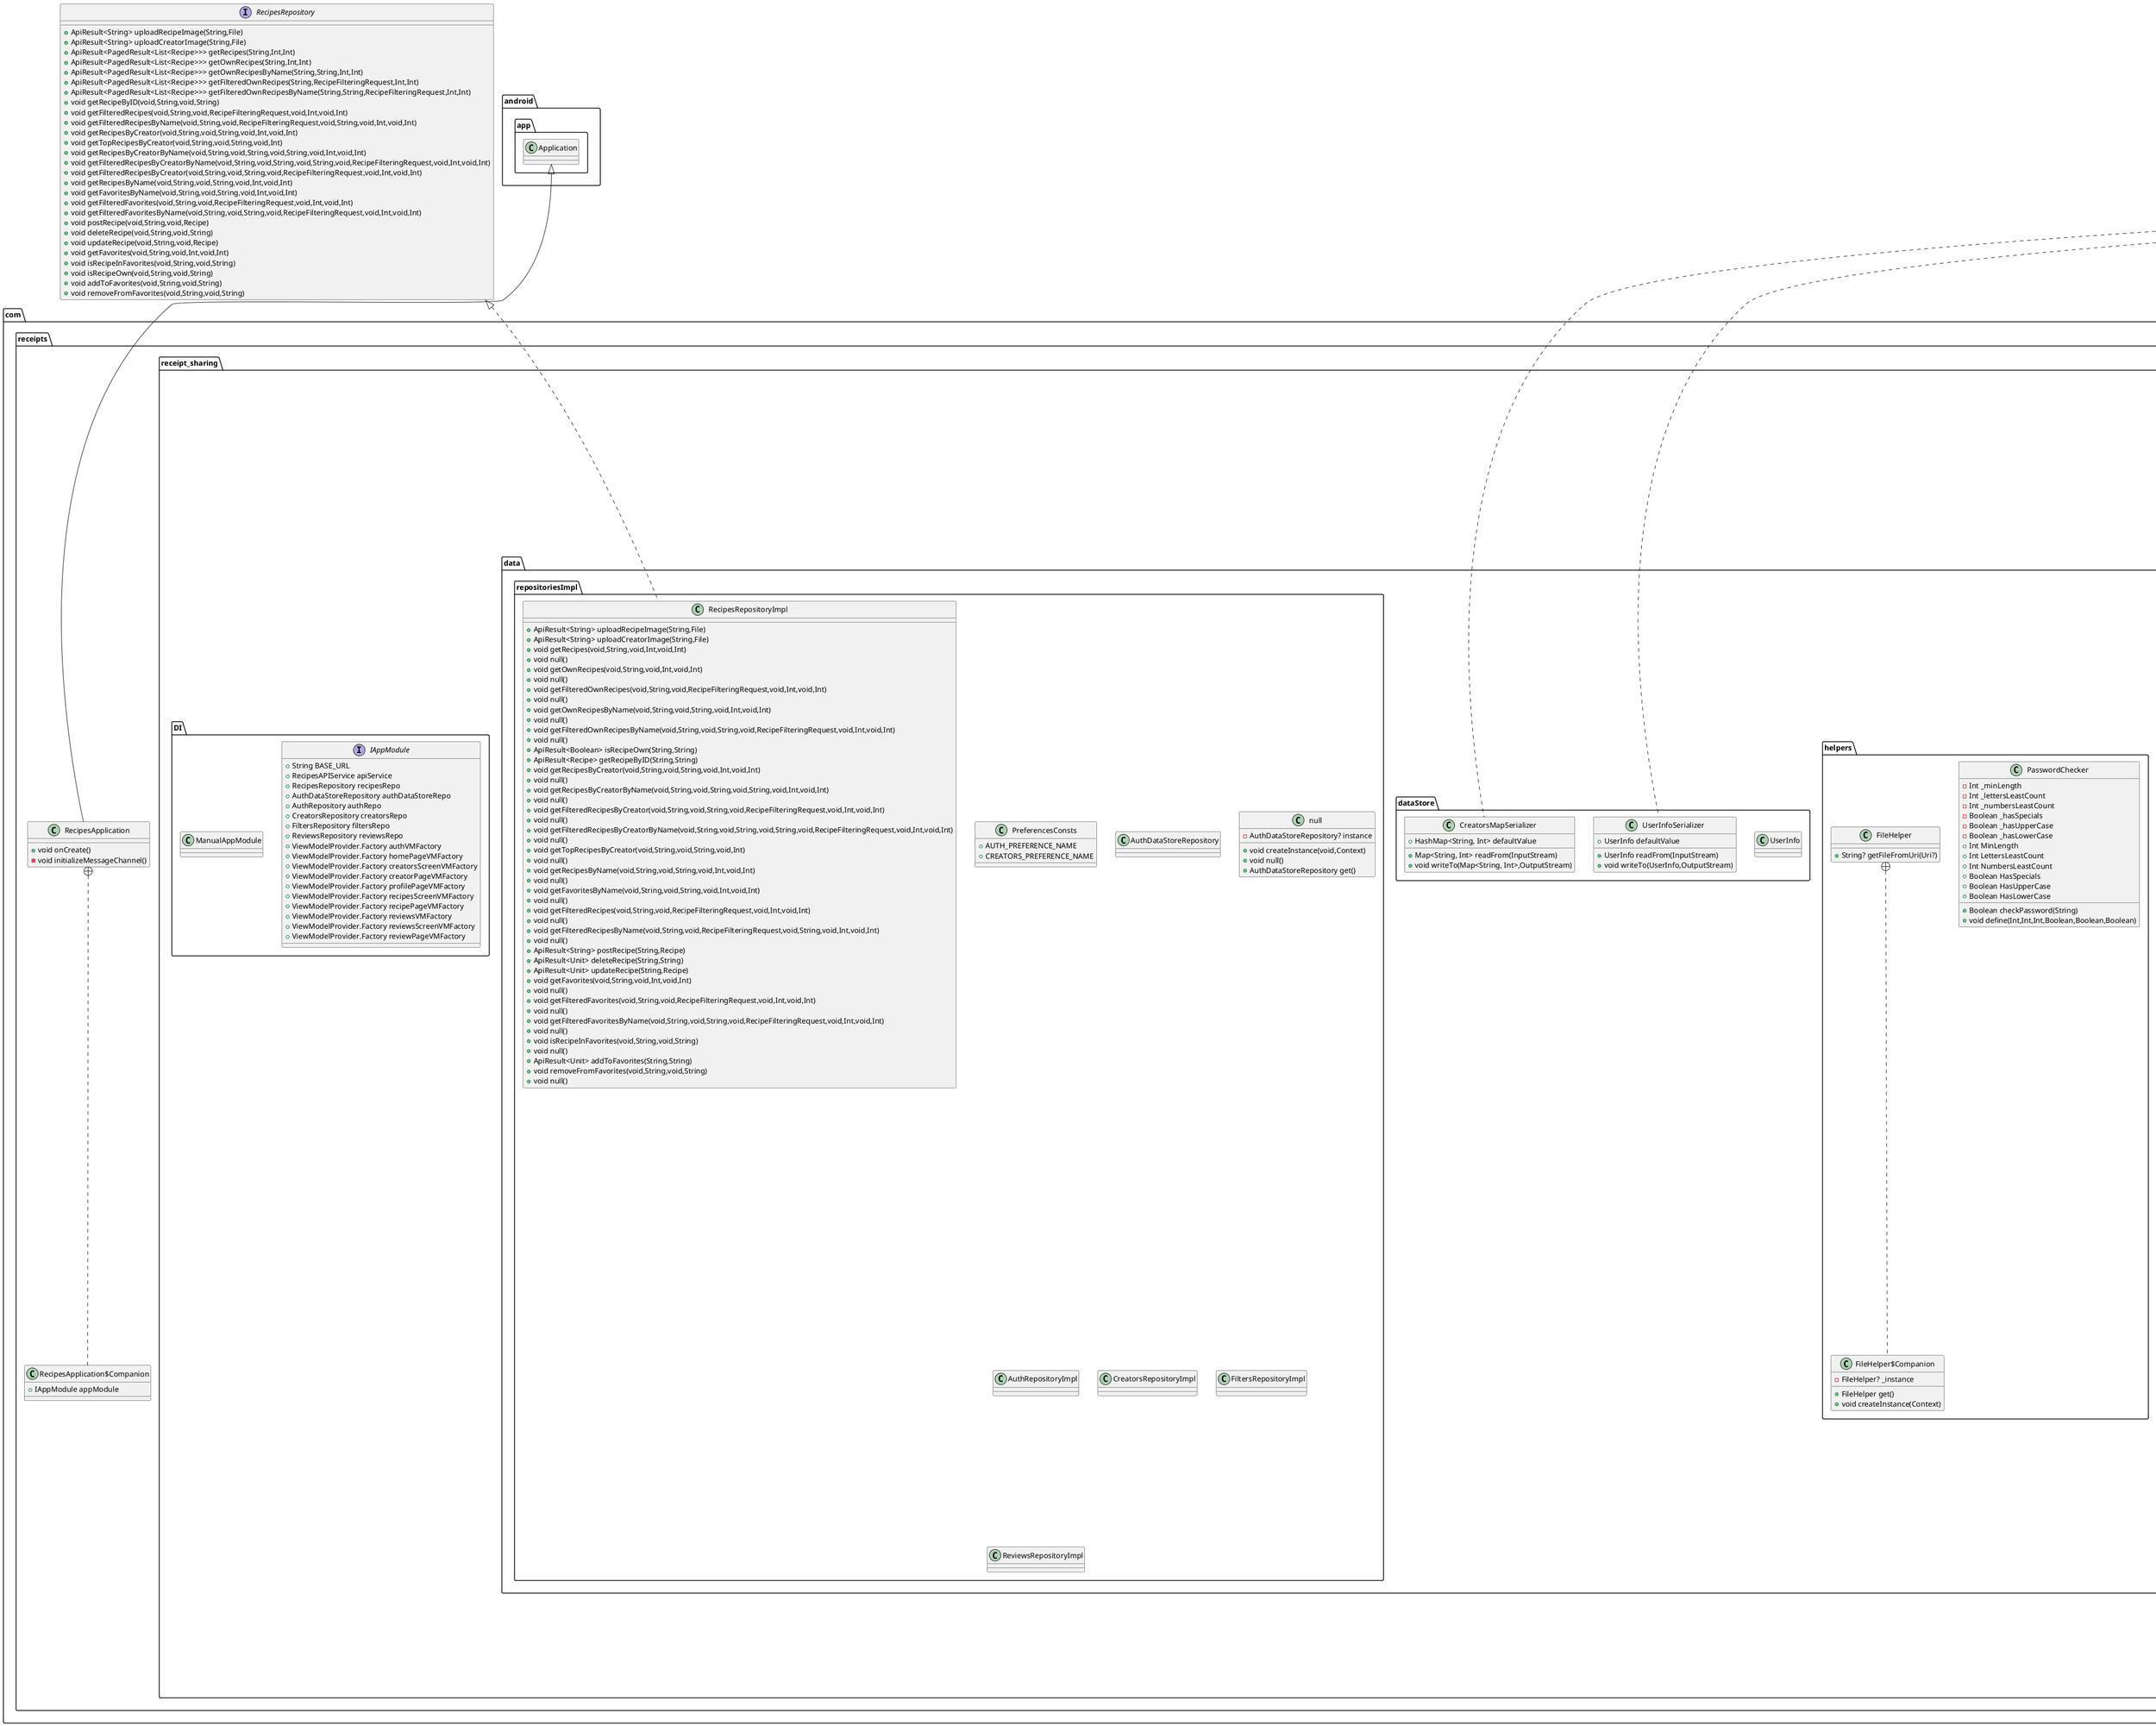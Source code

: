 @startuml
interface com.receipts.receipt_sharing.domain.repositories.CreatorsRepository {
+ ApiResult<PagedResult<List<CreatorRequest>>> getCreators(String,Int,Int)
+ ApiResult<PagedResult<List<CreatorRequest>>> getTopCreators(String,Int,Int)
+ ApiResult<PagedResult<List<CreatorRequest>>> getCreatorsByName(String,String,Int,Int)
+ ApiResult<CreatorRequest> getCreatorById(String,String)
+ ApiResult<PagedResult<List<CreatorRequest>>> getOwnFollows(String,Int,Int)
+ ApiResult<PagedResult<List<CreatorRequest>>> getOwnFollowsByName(String,String,Int,Int)
+ ApiResult<Long> getOwnFollowsCount(String)
+ ApiResult<PagedResult<List<CreatorRequest>>> getOwnFollowers(String,Int,Int)
+ ApiResult<PagedResult<List<CreatorRequest>>> getOwnFollowersByName(String,String,Int,Int)
+ ApiResult<Long> getOwnFollowersCount(String)
+ ApiResult<PagedResult<List<CreatorRequest>>> getCreatorFollowers(String,String,Int,Int)
+ ApiResult<PagedResult<List<CreatorRequest>>> getCreatorFollowersByName(String,String,String,Int,Int)
+ ApiResult<Long> getCreatorFollowersCount(String,String)
+ ApiResult<PagedResult<List<CreatorRequest>>> getCreatorFollows(String,String,Int,Int)
+ ApiResult<PagedResult<List<CreatorRequest>>> getCreatorFollowsByName(String,String,String,Int,Int)
+ ApiResult<Long> getCreatorFollowsCount(String,String)
+ ApiResult<Long> getCreatorRecipesCount(String,String)
+ ApiResult<Unit> addToFollows(String,String)
+ ApiResult<Unit> removeFromFollows(String,String)
+ ApiResult<Boolean> doesFollow(String,String)
+ ApiResult<Unit> setEmail(String,String)
+ ApiResult<Unit> setEmailGetCode(String,String)
+ ApiResult<Unit> getCode(String)
+ ApiResult<Unit> confirmEmail(String,EmailConfirmRequest)
+ ApiResult<Unit> updateCreator(String,ProfileRequest)
+ ApiResult<Unit> updatePassword(String,ChangePasswRequest)
+ ApiResult<ProfileRequest> getUserInfo(String)
}

class com.receipts.receipt_sharing.ui.effects.SelectionLineStyle {
}
class com.receipts.receipt_sharing.ui.effects.Default {
}
class com.receipts.receipt_sharing.ui.effects.SelectionItem {
+  isSelected
}

class com.receipts.receipt_sharing.ui.effects.SwipeableSelectionState$Companion {
+  Saver
}

class com.receipts.receipt_sharing.ui.effects.SwipeableSelectionState {
+  lastSelectedIndex
}

class com.receipts.receipt_sharing.presentation.recipes.RecipesLoadedDataType$OwnDataRecipes {
}
class com.receipts.receipt_sharing.presentation.recipes.RecipesLoadedDataType$CreatorRecipes {
}
class com.receipts.receipt_sharing.presentation.recipes.RecipesLoadedDataType$Favorites {
}
class com.receipts.receipt_sharing.presentation.recipes.RecipesLoadedDataType$Similar {
}
class com.receipts.receipt_sharing.presentation.recipes.RecipesLoadedDataType$All {
}
interface com.receipts.receipt_sharing.presentation.recipes.RecipesLoadedDataType {
}
class com.receipts.receipt_sharing.ui.recipe.null {
}
enum com.receipts.receipt_sharing.presentation.PageSizes {
}
class com.receipts.receipt_sharing.presentation.RecipeNavigationItem {
}
class com.receipts.receipt_sharing.presentation.MainActivity {
+ void onCreate(Bundle?)
}

class com.receipts.receipt_sharing.data.helpers.PasswordChecker {
- Int _minLength
- Int _lettersLeastCount
- Int _numbersLeastCount
- Boolean _hasSpecials
- Boolean _hasUpperCase
- Boolean _hasLowerCase
+ Int MinLength
+ Int LettersLeastCount
+ Int NumbersLeastCount
+ Boolean HasSpecials
+ Boolean HasUpperCase
+ Boolean HasLowerCase
+ Boolean checkPassword(String)
+ void define(Int,Int,Int,Boolean,Boolean,Boolean)
}


interface com.receipts.receipt_sharing.domain.repositories.FiltersRepository {
+ void getCategories(void,String)
+ void getFiltersByCategory(void,String,void,String)
+ void getCategorizedFilters(void,String)
+ void getFiltersByRecipe(void,String,void,String)
+ void attachFiltersToRecipe(void,String,void,String,void,List<String>)
+ void removeFiltersFromRecipe(void,String,void,String,void,List<String>)
+ ApiResult<Unit> clearRecipeFilters(void,String,void,String,void)
}

class com.receipts.RecipesApplication$Companion {
+ IAppModule appModule
}

class com.receipts.RecipesApplication {
+ void onCreate()
- void initializeMessageChannel()
}

class com.receipts.receipt_sharing.domain.filters.RecipeFilteringRequest {
}
class com.receipts.receipt_sharing.ui.recipe.shared.null {
}
class com.receipts.receipt_sharing.ui.recipe.shared.null {
}
class com.receipts.receipt_sharing.ui.recipe.shared.null {
}
class com.receipts.receipt_sharing.domain.response.ApiResult$Succeed {
}
class com.receipts.receipt_sharing.domain.response.ApiResult$Downloading {
}
class com.receipts.receipt_sharing.domain.response.ApiResult$Error {
}
class com.receipts.receipt_sharing.domain.response.ApiResult {
}
class com.receipts.receipt_sharing.presentation.auth.AuthPageState {
}
class com.receipts.receipt_sharing.data.repositoriesImpl.PreferencesConsts {
+  AUTH_PREFERENCE_NAME
+  CREATORS_PREFERENCE_NAME
}

class com.receipts.receipt_sharing.data.repositoriesImpl.AuthDataStoreRepository {
}
class com.receipts.receipt_sharing.data.repositoriesImpl.null {
- AuthDataStoreRepository? instance
+ void createInstance(void,Context)
+ void null()
+ AuthDataStoreRepository get()
}


class NavigationRoutes$Auth$AuthFolder {
}
class NavigationRoutes$Auth$RegisterPage {
}
class NavigationRoutes$Auth$AuthorizePage {
}
class NavigationRoutes$Auth$TryAuthorizePage {
}
class NavigationRoutes$Auth$ForgotPasswordPage {
}
interface NavigationRoutes$Auth {
}
class NavigationRoutes$Creators$CreatorsFolder {
}
class NavigationRoutes$Creators$CreatorsScreen {
}
class NavigationRoutes$Creators$FollowsScreen {
}
class NavigationRoutes$Creators$FollowersScreen {
}
class NavigationRoutes$Creators$ProfilePage {
}
class NavigationRoutes$Creators$CreatorPage {
}
interface NavigationRoutes$Creators {
}
class NavigationRoutes$Recipes$HomePage {
}
class NavigationRoutes$Recipes$RecipesFolder {
}
class NavigationRoutes$Recipes$FavoritesPage {
}
class NavigationRoutes$Recipes$RecipesScreen {
}
class NavigationRoutes$Recipes$OwnRecipesScreen {
}
class NavigationRoutes$Recipes$CreatorRecipesScreen {
}
class NavigationRoutes$Recipes$RecipePage {
}
class NavigationRoutes$Recipes$ReviewsScreen {
}
class NavigationRoutes$Recipes$ReviewPage {
}
interface NavigationRoutes$Recipes {
}
interface NavigationRoutes {
}
interface com.receipts.receipt_sharing.domain.apiServices.RecipesAPIService {
+ void signIn(void)
+ void signUp(void)
+ void authorize(void)
+ void sendCode(void)
+ void updatePassword(void)
+ void uploadRecipeImage(void)
+ void uploadCreatorImage(void)
+ void getFavorites(void)
+ void getFavoritesByName(void)
+ void getFilteredFavorites(void)
+ void getFilteredFavoritesByName(void)
+ void getIsFavorite(void)
+ void addToFavorites(void)
+ void removeFromFavorites(void)
+ void getOwn(void)
+ void getOwnRecipes(void)
+ void getOwnRecipesByName(void)
+ void getFilteredOwnRecipes(void)
+ void getFilteredOwnRecipesByName(void)
+ void getFilteredRecipes(void)
+ void getFilteredRecipesByName(void)
+ void getRecipes(void)
+ void getRecipeByID(void)
+ void getRecipesByCreator(void)
+ void getTopRecipesByCreator(void)
+ void getRecipesCountByCreator(void)
+ void getRecipesByCreatorByName(void)
+ void getFilteredRecipesByCreator(void)
+ void getFilteredRecipesByCreatorByName(void)
+ void getRecipesByName(void)
+ void postRecipe(void)
+ void deleteRecipe(void)
+ void updateRecipe(void)
+ void setEmail(void)
+ void setEmailGetCode(void)
+ void getCode(void)
+ void confirmEmail(void)
+ void getCreators(void)
+ void getTopCreators(void)
+ void getCreatorById(void)
+ void updateCreator(void)
+ void updatePassword(void)
+ void getCreatorsByName(void)
+ void getUserInfo(void)
+ void getFollows(void)
+ void getFollowsByName(void)
+ void getFollowsCount(void)
+ void getFollowers(void)
+ void getFollowersByName(void)
+ void getFollowersCount(void)
+ void getCreatorFollows(void)
+ void getCreatorFollowsByName(void)
+ void getCreatorFollowsCount(void)
+ void getCreatorFollowers(void)
+ void getCreatorFollowersByName(void)
+ void getCreatorFollowersCount(void)
+ void addToFollows(void)
+ void removeFromFollows(void)
+ void doesFollow(void)
+ void getCategories(void)
+ void getFiltersByCategory(void)
+ void getCategorizedFilters(void)
+ void getFiltersByRecipe(void)
+ void attachFiltersToRecipe(void)
+ void removeFiltersFromRecipe(void)
+ void clearRecipeFilters(void)
+ void getReviewsByRecipe(void)
+ void getTopReviewsByRecipe(void)
+ void getOrderedReviewsByRecipe(void)
+ void getOwnReviewsByRecipe(void)
+ void getReviewsCountByRecipe(void)
+ void getRecipeRating(void)
+ void getPositiveReviewsByRecipe(void)
+ void getOrderedNegReviewsByRecipe(void)
+ void getNegativeReviewsByRecipe(void)
+ void getOrderedPosReviewsByRecipe(void)
+ void getReviewByID(void)
+ void getIsOwnReview(void)
+ void postReview(void)
+ void updateReview(void)
+ void deleteReview(void)
}

class com.receipts.receipt_sharing.data.helpers.FileHelper$Companion {
- FileHelper? _instance
+ FileHelper get()
+ void createInstance(Context)
}


class com.receipts.receipt_sharing.data.helpers.FileHelper {
+ String? getFileFromUri(Uri?)
}

class com.receipts.receipt_sharing.presentation.creators.CreatorsScreenState {
}
class com.receipts.receipt_sharing.data.repositoriesImpl.RecipesRepositoryImpl {
+ ApiResult<String> uploadRecipeImage(String,File)
+ ApiResult<String> uploadCreatorImage(String,File)
+ void getRecipes(void,String,void,Int,void,Int)
+ void null()
+ void getOwnRecipes(void,String,void,Int,void,Int)
+ void null()
+ void getFilteredOwnRecipes(void,String,void,RecipeFilteringRequest,void,Int,void,Int)
+ void null()
+ void getOwnRecipesByName(void,String,void,String,void,Int,void,Int)
+ void null()
+ void getFilteredOwnRecipesByName(void,String,void,String,void,RecipeFilteringRequest,void,Int,void,Int)
+ void null()
+ ApiResult<Boolean> isRecipeOwn(String,String)
+ ApiResult<Recipe> getRecipeByID(String,String)
+ void getRecipesByCreator(void,String,void,String,void,Int,void,Int)
+ void null()
+ void getRecipesByCreatorByName(void,String,void,String,void,String,void,Int,void,Int)
+ void null()
+ void getFilteredRecipesByCreator(void,String,void,String,void,RecipeFilteringRequest,void,Int,void,Int)
+ void null()
+ void getFilteredRecipesByCreatorByName(void,String,void,String,void,String,void,RecipeFilteringRequest,void,Int,void,Int)
+ void null()
+ void getTopRecipesByCreator(void,String,void,String,void,Int)
+ void null()
+ void getRecipesByName(void,String,void,String,void,Int,void,Int)
+ void null()
+ void getFavoritesByName(void,String,void,String,void,Int,void,Int)
+ void null()
+ void getFilteredRecipes(void,String,void,RecipeFilteringRequest,void,Int,void,Int)
+ void null()
+ void getFilteredRecipesByName(void,String,void,RecipeFilteringRequest,void,String,void,Int,void,Int)
+ void null()
+ ApiResult<String> postRecipe(String,Recipe)
+ ApiResult<Unit> deleteRecipe(String,String)
+ ApiResult<Unit> updateRecipe(String,Recipe)
+ void getFavorites(void,String,void,Int,void,Int)
+ void null()
+ void getFilteredFavorites(void,String,void,RecipeFilteringRequest,void,Int,void,Int)
+ void null()
+ void getFilteredFavoritesByName(void,String,void,String,void,RecipeFilteringRequest,void,Int,void,Int)
+ void null()
+ void isRecipeInFavorites(void,String,void,String)
+ void null()
+ ApiResult<Unit> addToFavorites(String,String)
+ void removeFromFavorites(void,String,void,String)
+ void null()
}

enum com.receipts.receipt_sharing.presentation.recipes.RecipeTab {
}
class com.receipts.receipt_sharing.data.dataStore.UserInfo {
}
class com.receipts.receipt_sharing.presentation.recipes.RecipePageViewModel {
}
class com.receipts.receipt_sharing.presentation.recipes.RecipePageEvent$LoadRecipe {
}
class com.receipts.receipt_sharing.presentation.recipes.RecipePageEvent$LoadAllFilters {
}
class com.receipts.receipt_sharing.presentation.recipes.RecipePageEvent$EditRecord {
}
class com.receipts.receipt_sharing.presentation.recipes.RecipePageEvent$DiscardChanges {
}
class com.receipts.receipt_sharing.presentation.recipes.RecipePageEvent$DeleteRecipe {
}
class com.receipts.receipt_sharing.presentation.recipes.RecipePageEvent$SetRecipeName {
}
class com.receipts.receipt_sharing.presentation.recipes.RecipePageEvent$SetRecipeDescription {
}
class com.receipts.receipt_sharing.presentation.recipes.RecipePageEvent$ChangeIsFavorite {
}
class com.receipts.receipt_sharing.presentation.recipes.RecipePageEvent$InitializeRecipe {
}
class com.receipts.receipt_sharing.presentation.recipes.RecipePageEvent$SetFilters {
}
class com.receipts.receipt_sharing.presentation.recipes.RecipePageEvent$AddIngredient {
}
class com.receipts.receipt_sharing.presentation.recipes.RecipePageEvent$UpdateIngredient {
}
class com.receipts.receipt_sharing.presentation.recipes.RecipePageEvent$RemoveIngredient {
}
class com.receipts.receipt_sharing.presentation.recipes.RecipePageEvent$SetSelectedIngredient {
}
class com.receipts.receipt_sharing.presentation.recipes.RecipePageEvent$SetImageUrl {
}
class com.receipts.receipt_sharing.presentation.recipes.RecipePageEvent$AddStep {
}
class com.receipts.receipt_sharing.presentation.recipes.RecipePageEvent$RemoveStep {
}
class com.receipts.receipt_sharing.presentation.recipes.RecipePageEvent$UpdateStep {
}
class com.receipts.receipt_sharing.presentation.recipes.RecipePageEvent$SetSelectedStep {
}
class com.receipts.receipt_sharing.presentation.recipes.RecipePageEvent$SaveChanges {
}
class com.receipts.receipt_sharing.presentation.recipes.RecipePageEvent$SetOpenIngredientConfigDialog {
}
class com.receipts.receipt_sharing.presentation.recipes.RecipePageEvent$SetOpenStepConfigDialog {
}
class com.receipts.receipt_sharing.presentation.recipes.RecipePageEvent$SetOpenFiltersPage {
}
class com.receipts.receipt_sharing.presentation.recipes.RecipePageEvent$OpenConfirmDeleteDialog {
}
class com.receipts.receipt_sharing.presentation.recipes.RecipePageEvent$CloseDialogs {
}
class com.receipts.receipt_sharing.presentation.recipes.RecipePageEvent$SetSelectedRecipeTabIndex {
}
class com.receipts.receipt_sharing.presentation.recipes.RecipePageEvent$SetIsError {
}
interface com.receipts.receipt_sharing.presentation.recipes.RecipePageEvent {
}
class com.receipts.receipt_sharing.domain.creators.ProfileRequest {
}
class com.receipts.receipt_sharing.domain.apiServices.UnsafeImageLoader$Companion {
- ImageLoader? _imageLoader
+ void initialize(Context)
+ ImageLoader getInstance()
}


class com.receipts.receipt_sharing.domain.apiServices.UnsafeImageLoader {
}
class com.receipts.receipt_sharing.presentation.recipes.RecipePageState {
}
class com.receipts.receipt_sharing.data.repositoriesImpl.AuthRepositoryImpl {
}
class com.receipts.receipt_sharing.presentation.creators.ProfilePageState {
}
class com.receipts.receipt_sharing.domain.recipes.Recipe {
}
class com.receipts.receipt_sharing.domain.response.AuthResult$Authorized {
}
class com.receipts.receipt_sharing.domain.response.AuthResult$Unauthorized {
}
class com.receipts.receipt_sharing.domain.response.AuthResult$Loading {
}
class com.receipts.receipt_sharing.domain.response.AuthResult$Error {
}
class com.receipts.receipt_sharing.domain.response.AuthResult {
}
class com.receipts.receipt_sharing.domain.recipes.Ingredient {
}
enum com.receipts.receipt_sharing.domain.recipes.Measure {
}
class com.receipts.receipt_sharing.presentation.reviews.ReviewsScreenViewModel {
-  authDataStoreRepo
- MutableStateFlow<ApiResult<List<ReviewModel>>> _reviews
- MutableStateFlow<ApiResult<ReviewModel>> _ownReviews
- MutableStateFlow<ReviewsScreenState> _state
+ StateFlow<ReviewsScreenState> state
+ void null()
+ void onEvent(ReviewsScreenEvent)
}


interface com.receipts.receipt_sharing.domain.repositories.AuthRepository {
+ AuthResult<String> register(String,String,String)
+ AuthResult<String> logIn(String,String)
+ ApiResult<Unit> sendCode(String)
+ ApiResult<Unit> updatePassword(ChangePasswRequest)
+ AuthResult<String> authorize(String)
}

class com.receipts.receipt_sharing.presentation.reviews.ReviewPageViewModel {
-  authDataStoreRepo
- MutableStateFlow<ApiResult<ReviewModel>> _review
- MutableStateFlow<ReviewPageState> _state
+ StateFlow<ReviewPageState> state
+ void onEvent(ReviewPageEvent)
}


class com.receipts.receipt_sharing.domain.apiServices.UnsafeOkHttpClient$Companion {
+ OkHttpClient getOkHttpClient()
}

class com.receipts.receipt_sharing.domain.apiServices.UnsafeOkHttpClient {
}
class com.receipts.receipt_sharing.domain.creators.ChangePasswRequest {
}
interface com.receipts.receipt_sharing.DI.IAppModule {
+ String BASE_URL
+ RecipesAPIService apiService
+ RecipesRepository recipesRepo
+ AuthDataStoreRepository authDataStoreRepo
+ AuthRepository authRepo
+ CreatorsRepository creatorsRepo
+ FiltersRepository filtersRepo
+ ReviewsRepository reviewsRepo
+ ViewModelProvider.Factory authVMFactory
+ ViewModelProvider.Factory homePageVMFactory
+ ViewModelProvider.Factory creatorsScreenVMFactory
+ ViewModelProvider.Factory creatorPageVMFactory
+ ViewModelProvider.Factory profilePageVMFactory
+ ViewModelProvider.Factory recipesScreenVMFactory
+ ViewModelProvider.Factory recipePageVMFactory
+ ViewModelProvider.Factory reviewsVMFactory
+ ViewModelProvider.Factory reviewsScreenVMFactory
+ ViewModelProvider.Factory reviewPageVMFactory
}

class com.receipts.receipt_sharing.DI.ManualAppModule {
}
class com.receipts.receipt_sharing.data.repositoriesImpl.CreatorsRepositoryImpl {
}
class com.receipts.receipt_sharing.presentation.recipes.RecipesScreenViewModel {
}
class com.receipts.receipt_sharing.presentation.recipes.RecipesScreenEvent$LoadData {
}
class com.receipts.receipt_sharing.presentation.recipes.RecipesScreenEvent$SetOpenFiltersPage {
}
class com.receipts.receipt_sharing.presentation.recipes.RecipesScreenEvent$SetLoadDataType {
}
class com.receipts.receipt_sharing.presentation.recipes.RecipesScreenEvent$SetSearchName {
}
class com.receipts.receipt_sharing.presentation.recipes.RecipesScreenEvent$SetCellsAmount {
}
class com.receipts.receipt_sharing.presentation.recipes.RecipesScreenEvent$SetFilters {
}
class com.receipts.receipt_sharing.presentation.recipes.RecipesScreenEvent$SetIngredients {
}
class com.receipts.receipt_sharing.presentation.recipes.RecipesScreenEvent$SetOrdering {
}
class com.receipts.receipt_sharing.presentation.recipes.RecipesScreenEvent$LoadFilters {
}
class com.receipts.receipt_sharing.presentation.recipes.RecipesScreenEvent$SetExpandFiltersTab {
}
class com.receipts.receipt_sharing.presentation.recipes.RecipesScreenEvent$SetOpenSelectColumnMenu {
}
class com.receipts.receipt_sharing.presentation.recipes.RecipesScreenEvent$SetOpenSelectOrderingMenu {
}
class com.receipts.receipt_sharing.presentation.recipes.RecipesScreenEvent$SetOpenSearch {
}
class com.receipts.receipt_sharing.presentation.recipes.RecipesScreenEvent$SetCurrentPage {
}
class com.receipts.receipt_sharing.presentation.recipes.RecipesScreenEvent$SetPageSize {
}
interface com.receipts.receipt_sharing.presentation.recipes.RecipesScreenEvent {
}
class com.receipts.receipt_sharing.presentation.StarShape {
+ void createOutline(void,Size,void,LayoutDirection,void,Density)
+ void null()
}

class com.receipts.receipt_sharing.ui.filters.SelectionCategory {
}
class com.receipts.receipt_sharing.presentation.creators.CreatorLoadDataType$All {
}
class com.receipts.receipt_sharing.presentation.creators.CreatorLoadDataType$Follows {
}
class com.receipts.receipt_sharing.presentation.creators.CreatorLoadDataType$Followers {
}
interface com.receipts.receipt_sharing.presentation.creators.CreatorLoadDataType {
}
class com.receipts.receipt_sharing.data.repositoriesImpl.FiltersRepositoryImpl {
}
class com.receipts.receipt_sharing.presentation.reviews.ReviewsScreenState {
}
class com.receipts.receipt_sharing.domain.filters.OrderingRequest {
}
enum com.receipts.receipt_sharing.presentation.RecipeSharedElementType {
}
class com.receipts.receipt_sharing.presentation.RecipeSharedElementKey {
}
class com.receipts.receipt_sharing.domain.request.AuthRequest {
}
class com.receipts.receipt_sharing.domain.creators.EmailConfirmRequest {
}
class com.receipts.receipt_sharing.presentation.auth.AuthViewModel {
-  authDataStoreRepo
-  _result
-  _state
+  state
+ void onEvent(AuthEvent)
}


class com.receipts.receipt_sharing.presentation.auth.AuthEvent$SetLogin {
}
class com.receipts.receipt_sharing.presentation.auth.AuthEvent$SetEmail {
}
class com.receipts.receipt_sharing.presentation.auth.AuthEvent$SetEmailCode {
}
class com.receipts.receipt_sharing.presentation.auth.AuthEvent$SetPassword {
}
class com.receipts.receipt_sharing.presentation.auth.AuthEvent$SetRepeatPassword {
}
class com.receipts.receipt_sharing.presentation.auth.AuthEvent$SetShowPassword {
}
class com.receipts.receipt_sharing.presentation.auth.AuthEvent$ConfirmLogin {
}
class com.receipts.receipt_sharing.presentation.auth.AuthEvent$ConfirmRegister {
}
class com.receipts.receipt_sharing.presentation.auth.AuthEvent$Authorize {
}
class com.receipts.receipt_sharing.presentation.auth.AuthEvent$SendCode {
}
class com.receipts.receipt_sharing.presentation.auth.AuthEvent$ResetPassword {
}
class com.receipts.receipt_sharing.presentation.auth.AuthEvent$ClearData {
}
class com.receipts.receipt_sharing.presentation.auth.AuthEvent$ClearMessage {
}
interface com.receipts.receipt_sharing.presentation.auth.AuthEvent {
}
class com.receipts.receipt_sharing.presentation.reviews.ReviewPageEvent$LoadReviewByRecipe {
}
class com.receipts.receipt_sharing.presentation.reviews.ReviewPageEvent$LoadReview {
}
class com.receipts.receipt_sharing.presentation.reviews.ReviewPageEvent$SetReviewText {
}
class com.receipts.receipt_sharing.presentation.reviews.ReviewPageEvent$SetReviewRating {
}
class com.receipts.receipt_sharing.presentation.reviews.ReviewPageEvent$ConfirmChanges {
}
interface com.receipts.receipt_sharing.presentation.reviews.ReviewPageEvent {
}
enum com.receipts.receipt_sharing.domain.filters.RecipeOrdering {
}
class com.receipts.receipt_sharing.domain.recipes.Step {
}
class com.receipts.receipt_sharing.domain.reviews.ReviewModel {
}
interface com.receipts.receipt_sharing.domain.repositories.ReviewsRepository {
+ ApiResult<PagedResult<List<RecipeReview>>> getReviewsByRecipe(String,String,Int,Int)
+ ApiResult<List<RecipeReview>> getTopReviewsByRecipe(String,String)
+ ApiResult<PagedResult<List<RecipeReview>>> getOrderedReviewsByRecipe(String,String,OrderRequest,Int,Int)
+ ApiResult<RecipeReview> getOwnReviewByRecipe(String,String)
+ ApiResult<Long> getReviewsCountByRecipe(String,String)
+ ApiResult<Double> getRecipeRating(String,String)
+ ApiResult<PagedResult<List<RecipeReview>>> getPosReviewsByRecipe(String,String,Int,Int)
+ ApiResult<PagedResult<List<RecipeReview>>> getOrderedPosReviewsByRecipe(String,String,OrderRequest,Int,Int)
+ ApiResult<PagedResult<List<RecipeReview>>> getNegReviewsByRecipe(String,String,Int,Int)
+ ApiResult<PagedResult<List<RecipeReview>>> getOrderedNegReviewsByRecipe(String,String,OrderRequest,Int,Int)
+ ApiResult<RecipeReview> getReviewByID(String,String)
+ ApiResult<Boolean> getIsOwnReview(String,String)
+ ApiResult<Unit> postReview(String,RecipeReview)
+ ApiResult<Unit> updateReview(String,RecipeReview)
+ ApiResult<Unit> deleteReview(String,String)
}

class com.receipts.receipt_sharing.domain.apiServices.PagedResult {
}
class com.receipts.receipt_sharing.presentation.home.HomePageEvent$LoadData {
}
class com.receipts.receipt_sharing.presentation.home.HomePageEvent$LoadPublishers {
}
class com.receipts.receipt_sharing.presentation.home.HomePageEvent$LoadPopulars {
}
class com.receipts.receipt_sharing.presentation.home.HomePageEvent$LoadRecents {
}
interface com.receipts.receipt_sharing.presentation.home.HomePageEvent {
}
class com.receipts.receipt_sharing.domain.filters.FilterRequest {
}
enum com.receipts.receipt_sharing.presentation.creators.ProfileConfigScreens {
}
class com.receipts.receipt_sharing.data.dataStore.UserInfoSerializer {
+ UserInfo defaultValue
+ UserInfo readFrom(InputStream)
+ void writeTo(UserInfo,OutputStream)
}


class com.receipts.receipt_sharing.presentation.home.HomePageViewModel {
}
enum com.receipts.receipt_sharing.presentation.reviews.ReviewsSorting {
}
enum com.receipts.receipt_sharing.presentation.reviews.ReviewsOrdering {
}
class com.receipts.receipt_sharing.presentation.reviews.ReviewPageState {
}
class com.receipts.receipt_sharing.presentation.creators.CreatorsScreenViewModel {
-  authDataStore
-  _creators
-  _state
+  state
+ void onEvent(CreatorsScreenEvent)
}


class com.receipts.receipt_sharing.presentation.creators.CreatorsScreenEvent$LoadData {
}
class com.receipts.receipt_sharing.presentation.creators.CreatorsScreenEvent$SetLoadDataType {
}
class com.receipts.receipt_sharing.presentation.creators.CreatorsScreenEvent$SetSearchName {
}
class com.receipts.receipt_sharing.presentation.creators.CreatorsScreenEvent$SetOpenSearchString {
}
class com.receipts.receipt_sharing.presentation.creators.CreatorsScreenEvent$SetOpenSelectCellsAmountDialog {
}
class com.receipts.receipt_sharing.presentation.creators.CreatorsScreenEvent$SetCellsAmount {
}
class com.receipts.receipt_sharing.presentation.creators.CreatorsScreenEvent$SetCurrentPage {
}
interface com.receipts.receipt_sharing.presentation.creators.CreatorsScreenEvent {
}
class com.receipts.receipt_sharing.presentation.home.HomePageState {
}
class com.receipts.receipt_sharing.domain.creators.CreatorRequest {
}
class com.receipts.receipt_sharing.presentation.creators.ProfileViewModel {
}
class com.receipts.receipt_sharing.presentation.creators.ProfilePageEvent$LoadUserInfo {
}
class com.receipts.receipt_sharing.presentation.creators.ProfilePageEvent$UpdateUserState {
}
class com.receipts.receipt_sharing.presentation.creators.ProfilePageEvent$SetCreatorName {
}
class com.receipts.receipt_sharing.presentation.creators.ProfilePageEvent$SetCreatorLogin {
}
class com.receipts.receipt_sharing.presentation.creators.ProfilePageEvent$SetCreatorAboutMe {
}
class com.receipts.receipt_sharing.presentation.creators.ProfilePageEvent$SetImageUrl {
}
class com.receipts.receipt_sharing.presentation.creators.ProfilePageEvent$SetCurrentScreen {
}
class com.receipts.receipt_sharing.presentation.creators.ProfilePageEvent$SetOpenConfirmExitDialog {
}
class com.receipts.receipt_sharing.presentation.creators.ProfilePageEvent$SetOpenEditEmailDialog {
}
class com.receipts.receipt_sharing.presentation.creators.ProfilePageEvent$SaveInfoChanges {
}
class com.receipts.receipt_sharing.presentation.creators.ProfilePageEvent$ConfirmChangePassword {
}
class com.receipts.receipt_sharing.presentation.creators.ProfilePageEvent$DiscardChanges {
}
class com.receipts.receipt_sharing.presentation.creators.ProfilePageEvent$LogOut {
}
class com.receipts.receipt_sharing.presentation.creators.ProfilePageEvent$GetEmailCode {
}
class com.receipts.receipt_sharing.presentation.creators.ProfilePageEvent$GetCode {
}
class com.receipts.receipt_sharing.presentation.creators.ProfilePageEvent$SetEmailGetCode {
}
class com.receipts.receipt_sharing.presentation.creators.ProfilePageEvent$ChangeEmail {
}
class com.receipts.receipt_sharing.presentation.creators.ProfilePageEvent$ClearInfo {
}
class com.receipts.receipt_sharing.presentation.creators.ProfilePageEvent$SetPassword {
}
class com.receipts.receipt_sharing.presentation.creators.ProfilePageEvent$SetShowPassword {
}
class com.receipts.receipt_sharing.presentation.creators.ProfilePageEvent$SetRepeatPassword {
}
class com.receipts.receipt_sharing.presentation.creators.ProfilePageEvent$SetEmailCode {
}
class com.receipts.receipt_sharing.presentation.creators.ProfilePageEvent$SetEmail {
}
interface com.receipts.receipt_sharing.presentation.creators.ProfilePageEvent {
}
class com.receipts.receipt_sharing.presentation.recipes.RecipesScreenState {
}
enum com.receipts.receipt_sharing.presentation.recipes.CellsAmount {
}
class com.receipts.receipt_sharing.presentation.creators.CreatorPageViewModel {
-  authDataStoreRepo
-  _creator
-  _recipes
-  _state
+  state
+ void onEvent(CreatorPageEvent)
}


class com.receipts.receipt_sharing.presentation.creators.CreatorPageEvent$LoadCreator {
}
class com.receipts.receipt_sharing.presentation.creators.CreatorPageEvent$ChangeFollows {
}
class com.receipts.receipt_sharing.presentation.creators.CreatorPageEvent$ReloadRecipes {
}
class com.receipts.receipt_sharing.presentation.creators.CreatorPageEvent$SetExpandAboutMe {
}
interface com.receipts.receipt_sharing.presentation.creators.CreatorPageEvent {
}
class com.receipts.receipt_sharing.domain.reviews.RecipeReview {
}
class com.receipts.receipt_sharing.domain.reviews.OrderRequest {
}
class com.receipts.receipt_sharing.data.repositoriesImpl.ReviewsRepositoryImpl {
}
class com.receipts.receipt_sharing.data.dataStore.CreatorsMapSerializer {
+ HashMap<String, Int> defaultValue
+ Map<String, Int> readFrom(InputStream)
+ void writeTo(Map<String, Int>,OutputStream)
}


interface RecipesRepository {
+ ApiResult<String> uploadRecipeImage(String,File)
+ ApiResult<String> uploadCreatorImage(String,File)
+ ApiResult<PagedResult<List<Recipe>>> getRecipes(String,Int,Int)
+ ApiResult<PagedResult<List<Recipe>>> getOwnRecipes(String,Int,Int)
+ ApiResult<PagedResult<List<Recipe>>> getOwnRecipesByName(String,String,Int,Int)
+ ApiResult<PagedResult<List<Recipe>>> getFilteredOwnRecipes(String,RecipeFilteringRequest,Int,Int)
+ ApiResult<PagedResult<List<Recipe>>> getFilteredOwnRecipesByName(String,String,RecipeFilteringRequest,Int,Int)
+ void getRecipeByID(void,String,void,String)
+ void getFilteredRecipes(void,String,void,RecipeFilteringRequest,void,Int,void,Int)
+ void getFilteredRecipesByName(void,String,void,RecipeFilteringRequest,void,String,void,Int,void,Int)
+ void getRecipesByCreator(void,String,void,String,void,Int,void,Int)
+ void getTopRecipesByCreator(void,String,void,String,void,Int)
+ void getRecipesByCreatorByName(void,String,void,String,void,String,void,Int,void,Int)
+ void getFilteredRecipesByCreatorByName(void,String,void,String,void,String,void,RecipeFilteringRequest,void,Int,void,Int)
+ void getFilteredRecipesByCreator(void,String,void,String,void,RecipeFilteringRequest,void,Int,void,Int)
+ void getRecipesByName(void,String,void,String,void,Int,void,Int)
+ void getFavoritesByName(void,String,void,String,void,Int,void,Int)
+ void getFilteredFavorites(void,String,void,RecipeFilteringRequest,void,Int,void,Int)
+ void getFilteredFavoritesByName(void,String,void,String,void,RecipeFilteringRequest,void,Int,void,Int)
+ void postRecipe(void,String,void,Recipe)
+ void deleteRecipe(void,String,void,String)
+ void updateRecipe(void,String,void,Recipe)
+ void getFavorites(void,String,void,Int,void,Int)
+ void isRecipeInFavorites(void,String,void,String)
+ void isRecipeOwn(void,String,void,String)
+ void addToFavorites(void,String,void,String)
+ void removeFromFavorites(void,String,void,String)
}

class com.receipts.receipt_sharing.presentation.creators.CreatorPageState {
}
class com.receipts.receipt_sharing.presentation.reviews.ReviewsScreenEvent$LoadReviews {
}
class com.receipts.receipt_sharing.presentation.reviews.ReviewsScreenEvent$SetCurrentPage {
}
class com.receipts.receipt_sharing.presentation.reviews.ReviewsScreenEvent$SetPageSize {
}
class com.receipts.receipt_sharing.presentation.reviews.ReviewsScreenEvent$SetOrdering {
}
class com.receipts.receipt_sharing.presentation.reviews.ReviewsScreenEvent$SetSorting {
}
class com.receipts.receipt_sharing.presentation.reviews.ReviewsScreenEvent$SetOpenOrderingBox {
}
class com.receipts.receipt_sharing.presentation.reviews.ReviewsScreenEvent$SetOpenSortingBox {
}
class com.receipts.receipt_sharing.presentation.reviews.ReviewsScreenEvent$OpenConfirmDeleteDialog {
}
class com.receipts.receipt_sharing.presentation.reviews.ReviewsScreenEvent$ApplyFilters {
}
class com.receipts.receipt_sharing.presentation.reviews.ReviewsScreenEvent$ClearFilters {
}
class com.receipts.receipt_sharing.presentation.reviews.ReviewsScreenEvent$SetSelectedReview {
}
class com.receipts.receipt_sharing.presentation.reviews.ReviewsScreenEvent$DeleteReview {
}
class com.receipts.receipt_sharing.presentation.reviews.ReviewsScreenEvent$ClearMessage {
}
class com.receipts.receipt_sharing.presentation.reviews.ReviewsScreenEvent$CloseDialogs {
}
interface com.receipts.receipt_sharing.presentation.reviews.ReviewsScreenEvent {
}
class com.receipts.receipt_sharing.ui.theme.ColorFamily {
}


com.receipts.receipt_sharing.ui.effects.SelectionLineStyle <|-- com.receipts.receipt_sharing.ui.effects.Default
com.receipts.receipt_sharing.ui.effects.SwipeableSelectionState +.. com.receipts.receipt_sharing.ui.effects.SwipeableSelectionState$Companion
com.receipts.receipt_sharing.presentation.recipes.RecipesLoadedDataType +.. com.receipts.receipt_sharing.presentation.recipes.RecipesLoadedDataType$OwnDataRecipes
com.receipts.receipt_sharing.presentation.recipes.RecipesLoadedDataType <|.. com.receipts.receipt_sharing.presentation.recipes.RecipesLoadedDataType$OwnDataRecipes
com.receipts.receipt_sharing.presentation.recipes.RecipesLoadedDataType +.. com.receipts.receipt_sharing.presentation.recipes.RecipesLoadedDataType$CreatorRecipes
com.receipts.receipt_sharing.presentation.recipes.RecipesLoadedDataType <|.. com.receipts.receipt_sharing.presentation.recipes.RecipesLoadedDataType$CreatorRecipes
com.receipts.receipt_sharing.presentation.recipes.RecipesLoadedDataType +.. com.receipts.receipt_sharing.presentation.recipes.RecipesLoadedDataType$Favorites
com.receipts.receipt_sharing.presentation.recipes.RecipesLoadedDataType <|.. com.receipts.receipt_sharing.presentation.recipes.RecipesLoadedDataType$Favorites
com.receipts.receipt_sharing.presentation.recipes.RecipesLoadedDataType +.. com.receipts.receipt_sharing.presentation.recipes.RecipesLoadedDataType$Similar
com.receipts.receipt_sharing.presentation.recipes.RecipesLoadedDataType <|.. com.receipts.receipt_sharing.presentation.recipes.RecipesLoadedDataType$Similar
com.receipts.receipt_sharing.presentation.recipes.RecipesLoadedDataType +.. com.receipts.receipt_sharing.presentation.recipes.RecipesLoadedDataType$All
com.receipts.receipt_sharing.presentation.recipes.RecipesLoadedDataType <|.. com.receipts.receipt_sharing.presentation.recipes.RecipesLoadedDataType$All
androidx.activity.ComponentActivity <|-- com.receipts.receipt_sharing.presentation.MainActivity
com.receipts.RecipesApplication +.. com.receipts.RecipesApplication$Companion
android.app.Application <|-- com.receipts.RecipesApplication
com.receipts.receipt_sharing.domain.response.ApiResult +.. com.receipts.receipt_sharing.domain.response.ApiResult$Succeed
com.receipts.receipt_sharing.domain.response.ApiResult <|-- com.receipts.receipt_sharing.domain.response.ApiResult$Succeed
com.receipts.receipt_sharing.domain.response.ApiResult +.. com.receipts.receipt_sharing.domain.response.ApiResult$Downloading
com.receipts.receipt_sharing.domain.response.ApiResult <|-- com.receipts.receipt_sharing.domain.response.ApiResult$Downloading
com.receipts.receipt_sharing.domain.response.ApiResult +.. com.receipts.receipt_sharing.domain.response.ApiResult$Error
com.receipts.receipt_sharing.domain.response.ApiResult <|-- com.receipts.receipt_sharing.domain.response.ApiResult$Error
Auth +.. Auth$AuthFolder
NavigationRoutes$Auth +.. NavigationRoutes$Auth$AuthFolder
Auth <|.. NavigationRoutes$Auth$AuthFolder
Auth +.. Auth$RegisterPage
NavigationRoutes$Auth +.. NavigationRoutes$Auth$RegisterPage
Auth <|.. NavigationRoutes$Auth$RegisterPage
Auth +.. Auth$AuthorizePage
NavigationRoutes$Auth +.. NavigationRoutes$Auth$AuthorizePage
Auth <|.. NavigationRoutes$Auth$AuthorizePage
Auth +.. Auth$TryAuthorizePage
NavigationRoutes$Auth +.. NavigationRoutes$Auth$TryAuthorizePage
Auth <|.. NavigationRoutes$Auth$TryAuthorizePage
Auth +.. Auth$ForgotPasswordPage
NavigationRoutes$Auth +.. NavigationRoutes$Auth$ForgotPasswordPage
Auth <|.. NavigationRoutes$Auth$ForgotPasswordPage
NavigationRoutes +.. NavigationRoutes$Auth
NavigationRoutes <|.. NavigationRoutes$Auth
Creators +.. Creators$CreatorsFolder
NavigationRoutes$Creators +.. NavigationRoutes$Creators$CreatorsFolder
Creators <|.. NavigationRoutes$Creators$CreatorsFolder
Creators +.. Creators$CreatorsScreen
NavigationRoutes$Creators +.. NavigationRoutes$Creators$CreatorsScreen
Creators <|.. NavigationRoutes$Creators$CreatorsScreen
Creators +.. Creators$FollowsScreen
NavigationRoutes$Creators +.. NavigationRoutes$Creators$FollowsScreen
Creators <|.. NavigationRoutes$Creators$FollowsScreen
Creators +.. Creators$FollowersScreen
NavigationRoutes$Creators +.. NavigationRoutes$Creators$FollowersScreen
Creators <|.. NavigationRoutes$Creators$FollowersScreen
Creators +.. Creators$ProfilePage
NavigationRoutes$Creators +.. NavigationRoutes$Creators$ProfilePage
Creators <|.. NavigationRoutes$Creators$ProfilePage
Creators +.. Creators$CreatorPage
NavigationRoutes$Creators +.. NavigationRoutes$Creators$CreatorPage
Creators <|.. NavigationRoutes$Creators$CreatorPage
NavigationRoutes +.. NavigationRoutes$Creators
NavigationRoutes <|.. NavigationRoutes$Creators
Recipes +.. Recipes$HomePage
NavigationRoutes$Recipes +.. NavigationRoutes$Recipes$HomePage
Recipes <|.. NavigationRoutes$Recipes$HomePage
Recipes +.. Recipes$RecipesFolder
NavigationRoutes$Recipes +.. NavigationRoutes$Recipes$RecipesFolder
Recipes <|.. NavigationRoutes$Recipes$RecipesFolder
Recipes +.. Recipes$FavoritesPage
NavigationRoutes$Recipes +.. NavigationRoutes$Recipes$FavoritesPage
Recipes <|.. NavigationRoutes$Recipes$FavoritesPage
Recipes +.. Recipes$RecipesScreen
NavigationRoutes$Recipes +.. NavigationRoutes$Recipes$RecipesScreen
Recipes <|.. NavigationRoutes$Recipes$RecipesScreen
Recipes +.. Recipes$OwnRecipesScreen
NavigationRoutes$Recipes +.. NavigationRoutes$Recipes$OwnRecipesScreen
Recipes <|.. NavigationRoutes$Recipes$OwnRecipesScreen
Recipes +.. Recipes$CreatorRecipesScreen
NavigationRoutes$Recipes +.. NavigationRoutes$Recipes$CreatorRecipesScreen
Recipes <|.. NavigationRoutes$Recipes$CreatorRecipesScreen
Recipes +.. Recipes$RecipePage
NavigationRoutes$Recipes +.. NavigationRoutes$Recipes$RecipePage
Recipes <|.. NavigationRoutes$Recipes$RecipePage
Recipes +.. Recipes$ReviewsScreen
NavigationRoutes$Recipes +.. NavigationRoutes$Recipes$ReviewsScreen
Recipes <|.. NavigationRoutes$Recipes$ReviewsScreen
Recipes +.. Recipes$ReviewPage
NavigationRoutes$Recipes +.. NavigationRoutes$Recipes$ReviewPage
Recipes <|.. NavigationRoutes$Recipes$ReviewPage
NavigationRoutes +.. NavigationRoutes$Recipes
NavigationRoutes <|.. NavigationRoutes$Recipes
com.receipts.receipt_sharing.data.helpers.FileHelper +.. com.receipts.receipt_sharing.data.helpers.FileHelper$Companion
RecipesRepository <|.. com.receipts.receipt_sharing.data.repositoriesImpl.RecipesRepositoryImpl
com.receipts.receipt_sharing.presentation.recipes.RecipePageEvent +.. com.receipts.receipt_sharing.presentation.recipes.RecipePageEvent$LoadRecipe
com.receipts.receipt_sharing.presentation.recipes.RecipePageEvent <|.. com.receipts.receipt_sharing.presentation.recipes.RecipePageEvent$LoadRecipe
com.receipts.receipt_sharing.presentation.recipes.RecipePageEvent +.. com.receipts.receipt_sharing.presentation.recipes.RecipePageEvent$LoadAllFilters
com.receipts.receipt_sharing.presentation.recipes.RecipePageEvent <|.. com.receipts.receipt_sharing.presentation.recipes.RecipePageEvent$LoadAllFilters
com.receipts.receipt_sharing.presentation.recipes.RecipePageEvent +.. com.receipts.receipt_sharing.presentation.recipes.RecipePageEvent$EditRecord
com.receipts.receipt_sharing.presentation.recipes.RecipePageEvent <|.. com.receipts.receipt_sharing.presentation.recipes.RecipePageEvent$EditRecord
com.receipts.receipt_sharing.presentation.recipes.RecipePageEvent +.. com.receipts.receipt_sharing.presentation.recipes.RecipePageEvent$DiscardChanges
com.receipts.receipt_sharing.presentation.recipes.RecipePageEvent <|.. com.receipts.receipt_sharing.presentation.recipes.RecipePageEvent$DiscardChanges
com.receipts.receipt_sharing.presentation.recipes.RecipePageEvent +.. com.receipts.receipt_sharing.presentation.recipes.RecipePageEvent$DeleteRecipe
com.receipts.receipt_sharing.presentation.recipes.RecipePageEvent <|.. com.receipts.receipt_sharing.presentation.recipes.RecipePageEvent$DeleteRecipe
com.receipts.receipt_sharing.presentation.recipes.RecipePageEvent +.. com.receipts.receipt_sharing.presentation.recipes.RecipePageEvent$SetRecipeName
com.receipts.receipt_sharing.presentation.recipes.RecipePageEvent <|.. com.receipts.receipt_sharing.presentation.recipes.RecipePageEvent$SetRecipeName
com.receipts.receipt_sharing.presentation.recipes.RecipePageEvent +.. com.receipts.receipt_sharing.presentation.recipes.RecipePageEvent$SetRecipeDescription
com.receipts.receipt_sharing.presentation.recipes.RecipePageEvent <|.. com.receipts.receipt_sharing.presentation.recipes.RecipePageEvent$SetRecipeDescription
com.receipts.receipt_sharing.presentation.recipes.RecipePageEvent +.. com.receipts.receipt_sharing.presentation.recipes.RecipePageEvent$ChangeIsFavorite
com.receipts.receipt_sharing.presentation.recipes.RecipePageEvent <|.. com.receipts.receipt_sharing.presentation.recipes.RecipePageEvent$ChangeIsFavorite
com.receipts.receipt_sharing.presentation.recipes.RecipePageEvent +.. com.receipts.receipt_sharing.presentation.recipes.RecipePageEvent$InitializeRecipe
com.receipts.receipt_sharing.presentation.recipes.RecipePageEvent <|.. com.receipts.receipt_sharing.presentation.recipes.RecipePageEvent$InitializeRecipe
com.receipts.receipt_sharing.presentation.recipes.RecipePageEvent +.. com.receipts.receipt_sharing.presentation.recipes.RecipePageEvent$SetFilters
com.receipts.receipt_sharing.presentation.recipes.RecipePageEvent <|.. com.receipts.receipt_sharing.presentation.recipes.RecipePageEvent$SetFilters
com.receipts.receipt_sharing.presentation.recipes.RecipePageEvent +.. com.receipts.receipt_sharing.presentation.recipes.RecipePageEvent$AddIngredient
com.receipts.receipt_sharing.presentation.recipes.RecipePageEvent <|.. com.receipts.receipt_sharing.presentation.recipes.RecipePageEvent$AddIngredient
com.receipts.receipt_sharing.presentation.recipes.RecipePageEvent +.. com.receipts.receipt_sharing.presentation.recipes.RecipePageEvent$UpdateIngredient
com.receipts.receipt_sharing.presentation.recipes.RecipePageEvent <|.. com.receipts.receipt_sharing.presentation.recipes.RecipePageEvent$UpdateIngredient
com.receipts.receipt_sharing.presentation.recipes.RecipePageEvent +.. com.receipts.receipt_sharing.presentation.recipes.RecipePageEvent$RemoveIngredient
com.receipts.receipt_sharing.presentation.recipes.RecipePageEvent <|.. com.receipts.receipt_sharing.presentation.recipes.RecipePageEvent$RemoveIngredient
com.receipts.receipt_sharing.presentation.recipes.RecipePageEvent +.. com.receipts.receipt_sharing.presentation.recipes.RecipePageEvent$SetSelectedIngredient
com.receipts.receipt_sharing.presentation.recipes.RecipePageEvent +.. com.receipts.receipt_sharing.presentation.recipes.RecipePageEvent$SetImageUrl
com.receipts.receipt_sharing.presentation.recipes.RecipePageEvent <|.. com.receipts.receipt_sharing.presentation.recipes.RecipePageEvent$SetImageUrl
com.receipts.receipt_sharing.presentation.recipes.RecipePageEvent +.. com.receipts.receipt_sharing.presentation.recipes.RecipePageEvent$AddStep
com.receipts.receipt_sharing.presentation.recipes.RecipePageEvent <|.. com.receipts.receipt_sharing.presentation.recipes.RecipePageEvent$AddStep
com.receipts.receipt_sharing.presentation.recipes.RecipePageEvent +.. com.receipts.receipt_sharing.presentation.recipes.RecipePageEvent$RemoveStep
com.receipts.receipt_sharing.presentation.recipes.RecipePageEvent <|.. com.receipts.receipt_sharing.presentation.recipes.RecipePageEvent$RemoveStep
com.receipts.receipt_sharing.presentation.recipes.RecipePageEvent +.. com.receipts.receipt_sharing.presentation.recipes.RecipePageEvent$UpdateStep
com.receipts.receipt_sharing.presentation.recipes.RecipePageEvent <|.. com.receipts.receipt_sharing.presentation.recipes.RecipePageEvent$UpdateStep
com.receipts.receipt_sharing.presentation.recipes.RecipePageEvent +.. com.receipts.receipt_sharing.presentation.recipes.RecipePageEvent$SetSelectedStep
com.receipts.receipt_sharing.presentation.recipes.RecipePageEvent <|.. com.receipts.receipt_sharing.presentation.recipes.RecipePageEvent$SetSelectedStep
com.receipts.receipt_sharing.presentation.recipes.RecipePageEvent +.. com.receipts.receipt_sharing.presentation.recipes.RecipePageEvent$SaveChanges
com.receipts.receipt_sharing.presentation.recipes.RecipePageEvent <|.. com.receipts.receipt_sharing.presentation.recipes.RecipePageEvent$SaveChanges
com.receipts.receipt_sharing.presentation.recipes.RecipePageEvent +.. com.receipts.receipt_sharing.presentation.recipes.RecipePageEvent$SetOpenIngredientConfigDialog
com.receipts.receipt_sharing.presentation.recipes.RecipePageEvent <|.. com.receipts.receipt_sharing.presentation.recipes.RecipePageEvent$SetOpenIngredientConfigDialog
com.receipts.receipt_sharing.presentation.recipes.RecipePageEvent +.. com.receipts.receipt_sharing.presentation.recipes.RecipePageEvent$SetOpenStepConfigDialog
com.receipts.receipt_sharing.presentation.recipes.RecipePageEvent <|.. com.receipts.receipt_sharing.presentation.recipes.RecipePageEvent$SetOpenStepConfigDialog
com.receipts.receipt_sharing.presentation.recipes.RecipePageEvent +.. com.receipts.receipt_sharing.presentation.recipes.RecipePageEvent$SetOpenFiltersPage
com.receipts.receipt_sharing.presentation.recipes.RecipePageEvent <|.. com.receipts.receipt_sharing.presentation.recipes.RecipePageEvent$SetOpenFiltersPage
com.receipts.receipt_sharing.presentation.recipes.RecipePageEvent +.. com.receipts.receipt_sharing.presentation.recipes.RecipePageEvent$OpenConfirmDeleteDialog
com.receipts.receipt_sharing.presentation.recipes.RecipePageEvent <|.. com.receipts.receipt_sharing.presentation.recipes.RecipePageEvent$OpenConfirmDeleteDialog
com.receipts.receipt_sharing.presentation.recipes.RecipePageEvent +.. com.receipts.receipt_sharing.presentation.recipes.RecipePageEvent$CloseDialogs
com.receipts.receipt_sharing.presentation.recipes.RecipePageEvent <|.. com.receipts.receipt_sharing.presentation.recipes.RecipePageEvent$CloseDialogs
com.receipts.receipt_sharing.presentation.recipes.RecipePageEvent +.. com.receipts.receipt_sharing.presentation.recipes.RecipePageEvent$SetSelectedRecipeTabIndex
com.receipts.receipt_sharing.presentation.recipes.RecipePageEvent <|.. com.receipts.receipt_sharing.presentation.recipes.RecipePageEvent$SetSelectedRecipeTabIndex
com.receipts.receipt_sharing.presentation.recipes.RecipePageEvent +.. com.receipts.receipt_sharing.presentation.recipes.RecipePageEvent$SetIsError
com.receipts.receipt_sharing.presentation.recipes.RecipePageEvent <|.. com.receipts.receipt_sharing.presentation.recipes.RecipePageEvent$SetIsError
com.receipts.receipt_sharing.domain.apiServices.UnsafeImageLoader +.. com.receipts.receipt_sharing.domain.apiServices.UnsafeImageLoader$Companion
com.receipts.receipt_sharing.domain.response.AuthResult +.. com.receipts.receipt_sharing.domain.response.AuthResult$Authorized
com.receipts.receipt_sharing.domain.response.AuthResult <|-- com.receipts.receipt_sharing.domain.response.AuthResult$Authorized
com.receipts.receipt_sharing.domain.response.AuthResult +.. com.receipts.receipt_sharing.domain.response.AuthResult$Unauthorized
com.receipts.receipt_sharing.domain.response.AuthResult <|-- com.receipts.receipt_sharing.domain.response.AuthResult$Unauthorized
com.receipts.receipt_sharing.domain.response.AuthResult +.. com.receipts.receipt_sharing.domain.response.AuthResult$Loading
com.receipts.receipt_sharing.domain.response.AuthResult <|-- com.receipts.receipt_sharing.domain.response.AuthResult$Loading
com.receipts.receipt_sharing.domain.response.AuthResult +.. com.receipts.receipt_sharing.domain.response.AuthResult$Error
com.receipts.receipt_sharing.domain.response.AuthResult <|-- com.receipts.receipt_sharing.domain.response.AuthResult$Error
androidx.lifecycle.ViewModel <|-- com.receipts.receipt_sharing.presentation.reviews.ReviewsScreenViewModel
androidx.lifecycle.ViewModel <|-- com.receipts.receipt_sharing.presentation.reviews.ReviewPageViewModel
com.receipts.receipt_sharing.domain.apiServices.UnsafeOkHttpClient +.. com.receipts.receipt_sharing.domain.apiServices.UnsafeOkHttpClient$Companion
com.receipts.receipt_sharing.presentation.recipes.RecipesScreenEvent +.. com.receipts.receipt_sharing.presentation.recipes.RecipesScreenEvent$LoadData
com.receipts.receipt_sharing.presentation.recipes.RecipesScreenEvent <|.. com.receipts.receipt_sharing.presentation.recipes.RecipesScreenEvent$LoadData
com.receipts.receipt_sharing.presentation.recipes.RecipesScreenEvent +.. com.receipts.receipt_sharing.presentation.recipes.RecipesScreenEvent$SetOpenFiltersPage
com.receipts.receipt_sharing.presentation.recipes.RecipesScreenEvent <|.. com.receipts.receipt_sharing.presentation.recipes.RecipesScreenEvent$SetOpenFiltersPage
com.receipts.receipt_sharing.presentation.recipes.RecipesScreenEvent +.. com.receipts.receipt_sharing.presentation.recipes.RecipesScreenEvent$SetLoadDataType
com.receipts.receipt_sharing.presentation.recipes.RecipesScreenEvent <|.. com.receipts.receipt_sharing.presentation.recipes.RecipesScreenEvent$SetLoadDataType
com.receipts.receipt_sharing.presentation.recipes.RecipesScreenEvent +.. com.receipts.receipt_sharing.presentation.recipes.RecipesScreenEvent$SetSearchName
com.receipts.receipt_sharing.presentation.recipes.RecipesScreenEvent <|.. com.receipts.receipt_sharing.presentation.recipes.RecipesScreenEvent$SetSearchName
com.receipts.receipt_sharing.presentation.recipes.RecipesScreenEvent +.. com.receipts.receipt_sharing.presentation.recipes.RecipesScreenEvent$SetCellsAmount
com.receipts.receipt_sharing.presentation.recipes.RecipesScreenEvent <|.. com.receipts.receipt_sharing.presentation.recipes.RecipesScreenEvent$SetCellsAmount
com.receipts.receipt_sharing.presentation.recipes.RecipesScreenEvent +.. com.receipts.receipt_sharing.presentation.recipes.RecipesScreenEvent$SetFilters
com.receipts.receipt_sharing.presentation.recipes.RecipesScreenEvent <|.. com.receipts.receipt_sharing.presentation.recipes.RecipesScreenEvent$SetFilters
com.receipts.receipt_sharing.presentation.recipes.RecipesScreenEvent +.. com.receipts.receipt_sharing.presentation.recipes.RecipesScreenEvent$SetIngredients
com.receipts.receipt_sharing.presentation.recipes.RecipesScreenEvent <|.. com.receipts.receipt_sharing.presentation.recipes.RecipesScreenEvent$SetIngredients
com.receipts.receipt_sharing.presentation.recipes.RecipesScreenEvent +.. com.receipts.receipt_sharing.presentation.recipes.RecipesScreenEvent$SetOrdering
com.receipts.receipt_sharing.presentation.recipes.RecipesScreenEvent <|.. com.receipts.receipt_sharing.presentation.recipes.RecipesScreenEvent$SetOrdering
com.receipts.receipt_sharing.presentation.recipes.RecipesScreenEvent +.. com.receipts.receipt_sharing.presentation.recipes.RecipesScreenEvent$LoadFilters
com.receipts.receipt_sharing.presentation.recipes.RecipesScreenEvent <|.. com.receipts.receipt_sharing.presentation.recipes.RecipesScreenEvent$LoadFilters
com.receipts.receipt_sharing.presentation.recipes.RecipesScreenEvent +.. com.receipts.receipt_sharing.presentation.recipes.RecipesScreenEvent$SetExpandFiltersTab
com.receipts.receipt_sharing.presentation.recipes.RecipesScreenEvent <|.. com.receipts.receipt_sharing.presentation.recipes.RecipesScreenEvent$SetExpandFiltersTab
com.receipts.receipt_sharing.presentation.recipes.RecipesScreenEvent +.. com.receipts.receipt_sharing.presentation.recipes.RecipesScreenEvent$SetOpenSelectColumnMenu
com.receipts.receipt_sharing.presentation.recipes.RecipesScreenEvent <|.. com.receipts.receipt_sharing.presentation.recipes.RecipesScreenEvent$SetOpenSelectColumnMenu
com.receipts.receipt_sharing.presentation.recipes.RecipesScreenEvent +.. com.receipts.receipt_sharing.presentation.recipes.RecipesScreenEvent$SetOpenSelectOrderingMenu
com.receipts.receipt_sharing.presentation.recipes.RecipesScreenEvent <|.. com.receipts.receipt_sharing.presentation.recipes.RecipesScreenEvent$SetOpenSelectOrderingMenu
com.receipts.receipt_sharing.presentation.recipes.RecipesScreenEvent +.. com.receipts.receipt_sharing.presentation.recipes.RecipesScreenEvent$SetOpenSearch
com.receipts.receipt_sharing.presentation.recipes.RecipesScreenEvent <|.. com.receipts.receipt_sharing.presentation.recipes.RecipesScreenEvent$SetOpenSearch
com.receipts.receipt_sharing.presentation.recipes.RecipesScreenEvent +.. com.receipts.receipt_sharing.presentation.recipes.RecipesScreenEvent$SetCurrentPage
com.receipts.receipt_sharing.presentation.recipes.RecipesScreenEvent <|.. com.receipts.receipt_sharing.presentation.recipes.RecipesScreenEvent$SetCurrentPage
com.receipts.receipt_sharing.presentation.recipes.RecipesScreenEvent +.. com.receipts.receipt_sharing.presentation.recipes.RecipesScreenEvent$SetPageSize
com.receipts.receipt_sharing.presentation.recipes.RecipesScreenEvent <|.. com.receipts.receipt_sharing.presentation.recipes.RecipesScreenEvent$SetPageSize
androidx.compose.ui.graphics.Shape <|.. com.receipts.receipt_sharing.presentation.StarShape
com.receipts.receipt_sharing.presentation.creators.CreatorLoadDataType +.. com.receipts.receipt_sharing.presentation.creators.CreatorLoadDataType$All
com.receipts.receipt_sharing.presentation.creators.CreatorLoadDataType <|.. com.receipts.receipt_sharing.presentation.creators.CreatorLoadDataType$All
com.receipts.receipt_sharing.presentation.creators.CreatorLoadDataType +.. com.receipts.receipt_sharing.presentation.creators.CreatorLoadDataType$Follows
com.receipts.receipt_sharing.presentation.creators.CreatorLoadDataType <|.. com.receipts.receipt_sharing.presentation.creators.CreatorLoadDataType$Follows
com.receipts.receipt_sharing.presentation.creators.CreatorLoadDataType +.. com.receipts.receipt_sharing.presentation.creators.CreatorLoadDataType$Followers
com.receipts.receipt_sharing.presentation.creators.CreatorLoadDataType <|.. com.receipts.receipt_sharing.presentation.creators.CreatorLoadDataType$Followers
androidx.lifecycle.ViewModel <|-- com.receipts.receipt_sharing.presentation.auth.AuthViewModel
com.receipts.receipt_sharing.presentation.auth.AuthEvent +.. com.receipts.receipt_sharing.presentation.auth.AuthEvent$SetLogin
com.receipts.receipt_sharing.presentation.auth.AuthEvent <|.. com.receipts.receipt_sharing.presentation.auth.AuthEvent$SetLogin
com.receipts.receipt_sharing.presentation.auth.AuthEvent +.. com.receipts.receipt_sharing.presentation.auth.AuthEvent$SetEmail
com.receipts.receipt_sharing.presentation.auth.AuthEvent <|.. com.receipts.receipt_sharing.presentation.auth.AuthEvent$SetEmail
com.receipts.receipt_sharing.presentation.auth.AuthEvent +.. com.receipts.receipt_sharing.presentation.auth.AuthEvent$SetEmailCode
com.receipts.receipt_sharing.presentation.auth.AuthEvent <|.. com.receipts.receipt_sharing.presentation.auth.AuthEvent$SetEmailCode
com.receipts.receipt_sharing.presentation.auth.AuthEvent +.. com.receipts.receipt_sharing.presentation.auth.AuthEvent$SetPassword
com.receipts.receipt_sharing.presentation.auth.AuthEvent <|.. com.receipts.receipt_sharing.presentation.auth.AuthEvent$SetPassword
com.receipts.receipt_sharing.presentation.auth.AuthEvent +.. com.receipts.receipt_sharing.presentation.auth.AuthEvent$SetRepeatPassword
com.receipts.receipt_sharing.presentation.auth.AuthEvent <|.. com.receipts.receipt_sharing.presentation.auth.AuthEvent$SetRepeatPassword
com.receipts.receipt_sharing.presentation.auth.AuthEvent +.. com.receipts.receipt_sharing.presentation.auth.AuthEvent$SetShowPassword
com.receipts.receipt_sharing.presentation.auth.AuthEvent <|.. com.receipts.receipt_sharing.presentation.auth.AuthEvent$SetShowPassword
com.receipts.receipt_sharing.presentation.auth.AuthEvent +.. com.receipts.receipt_sharing.presentation.auth.AuthEvent$ConfirmLogin
com.receipts.receipt_sharing.presentation.auth.AuthEvent <|.. com.receipts.receipt_sharing.presentation.auth.AuthEvent$ConfirmLogin
com.receipts.receipt_sharing.presentation.auth.AuthEvent +.. com.receipts.receipt_sharing.presentation.auth.AuthEvent$ConfirmRegister
com.receipts.receipt_sharing.presentation.auth.AuthEvent <|.. com.receipts.receipt_sharing.presentation.auth.AuthEvent$ConfirmRegister
com.receipts.receipt_sharing.presentation.auth.AuthEvent +.. com.receipts.receipt_sharing.presentation.auth.AuthEvent$Authorize
com.receipts.receipt_sharing.presentation.auth.AuthEvent <|.. com.receipts.receipt_sharing.presentation.auth.AuthEvent$Authorize
com.receipts.receipt_sharing.presentation.auth.AuthEvent +.. com.receipts.receipt_sharing.presentation.auth.AuthEvent$SendCode
com.receipts.receipt_sharing.presentation.auth.AuthEvent <|.. com.receipts.receipt_sharing.presentation.auth.AuthEvent$SendCode
com.receipts.receipt_sharing.presentation.auth.AuthEvent +.. com.receipts.receipt_sharing.presentation.auth.AuthEvent$ResetPassword
com.receipts.receipt_sharing.presentation.auth.AuthEvent <|.. com.receipts.receipt_sharing.presentation.auth.AuthEvent$ResetPassword
com.receipts.receipt_sharing.presentation.auth.AuthEvent +.. com.receipts.receipt_sharing.presentation.auth.AuthEvent$ClearData
com.receipts.receipt_sharing.presentation.auth.AuthEvent <|.. com.receipts.receipt_sharing.presentation.auth.AuthEvent$ClearData
com.receipts.receipt_sharing.presentation.auth.AuthEvent +.. com.receipts.receipt_sharing.presentation.auth.AuthEvent$ClearMessage
com.receipts.receipt_sharing.presentation.auth.AuthEvent <|.. com.receipts.receipt_sharing.presentation.auth.AuthEvent$ClearMessage
com.receipts.receipt_sharing.presentation.reviews.ReviewPageEvent +.. com.receipts.receipt_sharing.presentation.reviews.ReviewPageEvent$LoadReviewByRecipe
com.receipts.receipt_sharing.presentation.reviews.ReviewPageEvent <|.. com.receipts.receipt_sharing.presentation.reviews.ReviewPageEvent$LoadReviewByRecipe
com.receipts.receipt_sharing.presentation.reviews.ReviewPageEvent +.. com.receipts.receipt_sharing.presentation.reviews.ReviewPageEvent$LoadReview
com.receipts.receipt_sharing.presentation.reviews.ReviewPageEvent <|.. com.receipts.receipt_sharing.presentation.reviews.ReviewPageEvent$LoadReview
com.receipts.receipt_sharing.presentation.reviews.ReviewPageEvent +.. com.receipts.receipt_sharing.presentation.reviews.ReviewPageEvent$SetReviewText
com.receipts.receipt_sharing.presentation.reviews.ReviewPageEvent <|.. com.receipts.receipt_sharing.presentation.reviews.ReviewPageEvent$SetReviewText
com.receipts.receipt_sharing.presentation.reviews.ReviewPageEvent +.. com.receipts.receipt_sharing.presentation.reviews.ReviewPageEvent$SetReviewRating
com.receipts.receipt_sharing.presentation.reviews.ReviewPageEvent <|.. com.receipts.receipt_sharing.presentation.reviews.ReviewPageEvent$SetReviewRating
com.receipts.receipt_sharing.presentation.reviews.ReviewPageEvent +.. com.receipts.receipt_sharing.presentation.reviews.ReviewPageEvent$ConfirmChanges
com.receipts.receipt_sharing.presentation.reviews.ReviewPageEvent <|.. com.receipts.receipt_sharing.presentation.reviews.ReviewPageEvent$ConfirmChanges
com.receipts.receipt_sharing.presentation.home.HomePageEvent +.. com.receipts.receipt_sharing.presentation.home.HomePageEvent$LoadData
com.receipts.receipt_sharing.presentation.home.HomePageEvent <|.. com.receipts.receipt_sharing.presentation.home.HomePageEvent$LoadData
com.receipts.receipt_sharing.presentation.home.HomePageEvent +.. com.receipts.receipt_sharing.presentation.home.HomePageEvent$LoadPublishers
com.receipts.receipt_sharing.presentation.home.HomePageEvent <|.. com.receipts.receipt_sharing.presentation.home.HomePageEvent$LoadPublishers
com.receipts.receipt_sharing.presentation.home.HomePageEvent +.. com.receipts.receipt_sharing.presentation.home.HomePageEvent$LoadPopulars
com.receipts.receipt_sharing.presentation.home.HomePageEvent <|.. com.receipts.receipt_sharing.presentation.home.HomePageEvent$LoadPopulars
com.receipts.receipt_sharing.presentation.home.HomePageEvent +.. com.receipts.receipt_sharing.presentation.home.HomePageEvent$LoadRecents
com.receipts.receipt_sharing.presentation.home.HomePageEvent <|.. com.receipts.receipt_sharing.presentation.home.HomePageEvent$LoadRecents
androidx.datastore.core.Serializer <|.. com.receipts.receipt_sharing.data.dataStore.UserInfoSerializer
androidx.lifecycle.ViewModel <|-- com.receipts.receipt_sharing.presentation.creators.CreatorsScreenViewModel
com.receipts.receipt_sharing.presentation.creators.CreatorsScreenEvent +.. com.receipts.receipt_sharing.presentation.creators.CreatorsScreenEvent$LoadData
com.receipts.receipt_sharing.presentation.creators.CreatorsScreenEvent <|.. com.receipts.receipt_sharing.presentation.creators.CreatorsScreenEvent$LoadData
com.receipts.receipt_sharing.presentation.creators.CreatorsScreenEvent +.. com.receipts.receipt_sharing.presentation.creators.CreatorsScreenEvent$SetLoadDataType
com.receipts.receipt_sharing.presentation.creators.CreatorsScreenEvent <|.. com.receipts.receipt_sharing.presentation.creators.CreatorsScreenEvent$SetLoadDataType
com.receipts.receipt_sharing.presentation.creators.CreatorsScreenEvent +.. com.receipts.receipt_sharing.presentation.creators.CreatorsScreenEvent$SetSearchName
com.receipts.receipt_sharing.presentation.creators.CreatorsScreenEvent <|.. com.receipts.receipt_sharing.presentation.creators.CreatorsScreenEvent$SetSearchName
com.receipts.receipt_sharing.presentation.creators.CreatorsScreenEvent +.. com.receipts.receipt_sharing.presentation.creators.CreatorsScreenEvent$SetOpenSearchString
com.receipts.receipt_sharing.presentation.creators.CreatorsScreenEvent <|.. com.receipts.receipt_sharing.presentation.creators.CreatorsScreenEvent$SetOpenSearchString
com.receipts.receipt_sharing.presentation.creators.CreatorsScreenEvent +.. com.receipts.receipt_sharing.presentation.creators.CreatorsScreenEvent$SetOpenSelectCellsAmountDialog
com.receipts.receipt_sharing.presentation.creators.CreatorsScreenEvent <|.. com.receipts.receipt_sharing.presentation.creators.CreatorsScreenEvent$SetOpenSelectCellsAmountDialog
com.receipts.receipt_sharing.presentation.creators.CreatorsScreenEvent +.. com.receipts.receipt_sharing.presentation.creators.CreatorsScreenEvent$SetCellsAmount
com.receipts.receipt_sharing.presentation.creators.CreatorsScreenEvent <|.. com.receipts.receipt_sharing.presentation.creators.CreatorsScreenEvent$SetCellsAmount
com.receipts.receipt_sharing.presentation.creators.CreatorsScreenEvent +.. com.receipts.receipt_sharing.presentation.creators.CreatorsScreenEvent$SetCurrentPage
com.receipts.receipt_sharing.presentation.creators.CreatorsScreenEvent <|.. com.receipts.receipt_sharing.presentation.creators.CreatorsScreenEvent$SetCurrentPage
com.receipts.receipt_sharing.presentation.creators.ProfilePageEvent +.. com.receipts.receipt_sharing.presentation.creators.ProfilePageEvent$LoadUserInfo
com.receipts.receipt_sharing.presentation.creators.ProfilePageEvent <|.. com.receipts.receipt_sharing.presentation.creators.ProfilePageEvent$LoadUserInfo
com.receipts.receipt_sharing.presentation.creators.ProfilePageEvent +.. com.receipts.receipt_sharing.presentation.creators.ProfilePageEvent$UpdateUserState
com.receipts.receipt_sharing.presentation.creators.ProfilePageEvent <|.. com.receipts.receipt_sharing.presentation.creators.ProfilePageEvent$UpdateUserState
com.receipts.receipt_sharing.presentation.creators.ProfilePageEvent +.. com.receipts.receipt_sharing.presentation.creators.ProfilePageEvent$SetCreatorName
com.receipts.receipt_sharing.presentation.creators.ProfilePageEvent <|.. com.receipts.receipt_sharing.presentation.creators.ProfilePageEvent$SetCreatorName
com.receipts.receipt_sharing.presentation.creators.ProfilePageEvent +.. com.receipts.receipt_sharing.presentation.creators.ProfilePageEvent$SetCreatorLogin
com.receipts.receipt_sharing.presentation.creators.ProfilePageEvent <|.. com.receipts.receipt_sharing.presentation.creators.ProfilePageEvent$SetCreatorLogin
com.receipts.receipt_sharing.presentation.creators.ProfilePageEvent +.. com.receipts.receipt_sharing.presentation.creators.ProfilePageEvent$SetCreatorAboutMe
com.receipts.receipt_sharing.presentation.creators.ProfilePageEvent <|.. com.receipts.receipt_sharing.presentation.creators.ProfilePageEvent$SetCreatorAboutMe
com.receipts.receipt_sharing.presentation.creators.ProfilePageEvent +.. com.receipts.receipt_sharing.presentation.creators.ProfilePageEvent$SetImageUrl
com.receipts.receipt_sharing.presentation.creators.ProfilePageEvent <|.. com.receipts.receipt_sharing.presentation.creators.ProfilePageEvent$SetImageUrl
com.receipts.receipt_sharing.presentation.creators.ProfilePageEvent +.. com.receipts.receipt_sharing.presentation.creators.ProfilePageEvent$SetCurrentScreen
com.receipts.receipt_sharing.presentation.creators.ProfilePageEvent <|.. com.receipts.receipt_sharing.presentation.creators.ProfilePageEvent$SetCurrentScreen
com.receipts.receipt_sharing.presentation.creators.ProfilePageEvent +.. com.receipts.receipt_sharing.presentation.creators.ProfilePageEvent$SetOpenConfirmExitDialog
com.receipts.receipt_sharing.presentation.creators.ProfilePageEvent <|.. com.receipts.receipt_sharing.presentation.creators.ProfilePageEvent$SetOpenConfirmExitDialog
com.receipts.receipt_sharing.presentation.creators.ProfilePageEvent +.. com.receipts.receipt_sharing.presentation.creators.ProfilePageEvent$SetOpenEditEmailDialog
com.receipts.receipt_sharing.presentation.creators.ProfilePageEvent <|.. com.receipts.receipt_sharing.presentation.creators.ProfilePageEvent$SetOpenEditEmailDialog
com.receipts.receipt_sharing.presentation.creators.ProfilePageEvent +.. com.receipts.receipt_sharing.presentation.creators.ProfilePageEvent$SaveInfoChanges
com.receipts.receipt_sharing.presentation.creators.ProfilePageEvent <|.. com.receipts.receipt_sharing.presentation.creators.ProfilePageEvent$SaveInfoChanges
com.receipts.receipt_sharing.presentation.creators.ProfilePageEvent +.. com.receipts.receipt_sharing.presentation.creators.ProfilePageEvent$ConfirmChangePassword
com.receipts.receipt_sharing.presentation.creators.ProfilePageEvent <|.. com.receipts.receipt_sharing.presentation.creators.ProfilePageEvent$ConfirmChangePassword
com.receipts.receipt_sharing.presentation.creators.ProfilePageEvent +.. com.receipts.receipt_sharing.presentation.creators.ProfilePageEvent$DiscardChanges
com.receipts.receipt_sharing.presentation.creators.ProfilePageEvent <|.. com.receipts.receipt_sharing.presentation.creators.ProfilePageEvent$DiscardChanges
com.receipts.receipt_sharing.presentation.creators.ProfilePageEvent +.. com.receipts.receipt_sharing.presentation.creators.ProfilePageEvent$LogOut
com.receipts.receipt_sharing.presentation.creators.ProfilePageEvent <|.. com.receipts.receipt_sharing.presentation.creators.ProfilePageEvent$LogOut
com.receipts.receipt_sharing.presentation.creators.ProfilePageEvent +.. com.receipts.receipt_sharing.presentation.creators.ProfilePageEvent$GetEmailCode
com.receipts.receipt_sharing.presentation.creators.ProfilePageEvent <|.. com.receipts.receipt_sharing.presentation.creators.ProfilePageEvent$GetEmailCode
com.receipts.receipt_sharing.presentation.creators.ProfilePageEvent +.. com.receipts.receipt_sharing.presentation.creators.ProfilePageEvent$GetCode
com.receipts.receipt_sharing.presentation.creators.ProfilePageEvent <|.. com.receipts.receipt_sharing.presentation.creators.ProfilePageEvent$GetCode
com.receipts.receipt_sharing.presentation.creators.ProfilePageEvent +.. com.receipts.receipt_sharing.presentation.creators.ProfilePageEvent$SetEmailGetCode
com.receipts.receipt_sharing.presentation.creators.ProfilePageEvent <|.. com.receipts.receipt_sharing.presentation.creators.ProfilePageEvent$SetEmailGetCode
com.receipts.receipt_sharing.presentation.creators.ProfilePageEvent +.. com.receipts.receipt_sharing.presentation.creators.ProfilePageEvent$ChangeEmail
com.receipts.receipt_sharing.presentation.creators.ProfilePageEvent <|.. com.receipts.receipt_sharing.presentation.creators.ProfilePageEvent$ChangeEmail
com.receipts.receipt_sharing.presentation.creators.ProfilePageEvent +.. com.receipts.receipt_sharing.presentation.creators.ProfilePageEvent$ClearInfo
com.receipts.receipt_sharing.presentation.creators.ProfilePageEvent <|.. com.receipts.receipt_sharing.presentation.creators.ProfilePageEvent$ClearInfo
com.receipts.receipt_sharing.presentation.creators.ProfilePageEvent +.. com.receipts.receipt_sharing.presentation.creators.ProfilePageEvent$SetPassword
com.receipts.receipt_sharing.presentation.creators.ProfilePageEvent <|.. com.receipts.receipt_sharing.presentation.creators.ProfilePageEvent$SetPassword
com.receipts.receipt_sharing.presentation.creators.ProfilePageEvent +.. com.receipts.receipt_sharing.presentation.creators.ProfilePageEvent$SetShowPassword
com.receipts.receipt_sharing.presentation.creators.ProfilePageEvent <|.. com.receipts.receipt_sharing.presentation.creators.ProfilePageEvent$SetShowPassword
com.receipts.receipt_sharing.presentation.creators.ProfilePageEvent +.. com.receipts.receipt_sharing.presentation.creators.ProfilePageEvent$SetRepeatPassword
com.receipts.receipt_sharing.presentation.creators.ProfilePageEvent <|.. com.receipts.receipt_sharing.presentation.creators.ProfilePageEvent$SetRepeatPassword
com.receipts.receipt_sharing.presentation.creators.ProfilePageEvent +.. com.receipts.receipt_sharing.presentation.creators.ProfilePageEvent$SetEmailCode
com.receipts.receipt_sharing.presentation.creators.ProfilePageEvent <|.. com.receipts.receipt_sharing.presentation.creators.ProfilePageEvent$SetEmailCode
com.receipts.receipt_sharing.presentation.creators.ProfilePageEvent +.. com.receipts.receipt_sharing.presentation.creators.ProfilePageEvent$SetEmail
com.receipts.receipt_sharing.presentation.creators.ProfilePageEvent <|.. com.receipts.receipt_sharing.presentation.creators.ProfilePageEvent$SetEmail
androidx.lifecycle.ViewModel <|-- com.receipts.receipt_sharing.presentation.creators.CreatorPageViewModel
com.receipts.receipt_sharing.presentation.creators.CreatorPageEvent +.. com.receipts.receipt_sharing.presentation.creators.CreatorPageEvent$LoadCreator
com.receipts.receipt_sharing.presentation.creators.CreatorPageEvent <|.. com.receipts.receipt_sharing.presentation.creators.CreatorPageEvent$LoadCreator
com.receipts.receipt_sharing.presentation.creators.CreatorPageEvent +.. com.receipts.receipt_sharing.presentation.creators.CreatorPageEvent$ChangeFollows
com.receipts.receipt_sharing.presentation.creators.CreatorPageEvent <|.. com.receipts.receipt_sharing.presentation.creators.CreatorPageEvent$ChangeFollows
com.receipts.receipt_sharing.presentation.creators.CreatorPageEvent +.. com.receipts.receipt_sharing.presentation.creators.CreatorPageEvent$ReloadRecipes
com.receipts.receipt_sharing.presentation.creators.CreatorPageEvent <|.. com.receipts.receipt_sharing.presentation.creators.CreatorPageEvent$ReloadRecipes
com.receipts.receipt_sharing.presentation.creators.CreatorPageEvent +.. com.receipts.receipt_sharing.presentation.creators.CreatorPageEvent$SetExpandAboutMe
com.receipts.receipt_sharing.presentation.creators.CreatorPageEvent <|.. com.receipts.receipt_sharing.presentation.creators.CreatorPageEvent$SetExpandAboutMe
androidx.datastore.core.Serializer <|.. com.receipts.receipt_sharing.data.dataStore.CreatorsMapSerializer
com.receipts.receipt_sharing.presentation.reviews.ReviewsScreenEvent +.. com.receipts.receipt_sharing.presentation.reviews.ReviewsScreenEvent$LoadReviews
com.receipts.receipt_sharing.presentation.reviews.ReviewsScreenEvent <|.. com.receipts.receipt_sharing.presentation.reviews.ReviewsScreenEvent$LoadReviews
com.receipts.receipt_sharing.presentation.reviews.ReviewsScreenEvent +.. com.receipts.receipt_sharing.presentation.reviews.ReviewsScreenEvent$SetCurrentPage
com.receipts.receipt_sharing.presentation.reviews.ReviewsScreenEvent <|.. com.receipts.receipt_sharing.presentation.reviews.ReviewsScreenEvent$SetCurrentPage
com.receipts.receipt_sharing.presentation.reviews.ReviewsScreenEvent +.. com.receipts.receipt_sharing.presentation.reviews.ReviewsScreenEvent$SetPageSize
com.receipts.receipt_sharing.presentation.reviews.ReviewsScreenEvent <|.. com.receipts.receipt_sharing.presentation.reviews.ReviewsScreenEvent$SetPageSize
com.receipts.receipt_sharing.presentation.reviews.ReviewsScreenEvent +.. com.receipts.receipt_sharing.presentation.reviews.ReviewsScreenEvent$SetOrdering
com.receipts.receipt_sharing.presentation.reviews.ReviewsScreenEvent <|.. com.receipts.receipt_sharing.presentation.reviews.ReviewsScreenEvent$SetOrdering
com.receipts.receipt_sharing.presentation.reviews.ReviewsScreenEvent +.. com.receipts.receipt_sharing.presentation.reviews.ReviewsScreenEvent$SetSorting
com.receipts.receipt_sharing.presentation.reviews.ReviewsScreenEvent <|.. com.receipts.receipt_sharing.presentation.reviews.ReviewsScreenEvent$SetSorting
com.receipts.receipt_sharing.presentation.reviews.ReviewsScreenEvent +.. com.receipts.receipt_sharing.presentation.reviews.ReviewsScreenEvent$SetOpenOrderingBox
com.receipts.receipt_sharing.presentation.reviews.ReviewsScreenEvent <|.. com.receipts.receipt_sharing.presentation.reviews.ReviewsScreenEvent$SetOpenOrderingBox
com.receipts.receipt_sharing.presentation.reviews.ReviewsScreenEvent +.. com.receipts.receipt_sharing.presentation.reviews.ReviewsScreenEvent$SetOpenSortingBox
com.receipts.receipt_sharing.presentation.reviews.ReviewsScreenEvent <|.. com.receipts.receipt_sharing.presentation.reviews.ReviewsScreenEvent$SetOpenSortingBox
com.receipts.receipt_sharing.presentation.reviews.ReviewsScreenEvent +.. com.receipts.receipt_sharing.presentation.reviews.ReviewsScreenEvent$OpenConfirmDeleteDialog
com.receipts.receipt_sharing.presentation.reviews.ReviewsScreenEvent <|.. com.receipts.receipt_sharing.presentation.reviews.ReviewsScreenEvent$OpenConfirmDeleteDialog
com.receipts.receipt_sharing.presentation.reviews.ReviewsScreenEvent +.. com.receipts.receipt_sharing.presentation.reviews.ReviewsScreenEvent$ApplyFilters
com.receipts.receipt_sharing.presentation.reviews.ReviewsScreenEvent <|.. com.receipts.receipt_sharing.presentation.reviews.ReviewsScreenEvent$ApplyFilters
com.receipts.receipt_sharing.presentation.reviews.ReviewsScreenEvent +.. com.receipts.receipt_sharing.presentation.reviews.ReviewsScreenEvent$ClearFilters
com.receipts.receipt_sharing.presentation.reviews.ReviewsScreenEvent <|.. com.receipts.receipt_sharing.presentation.reviews.ReviewsScreenEvent$ClearFilters
com.receipts.receipt_sharing.presentation.reviews.ReviewsScreenEvent +.. com.receipts.receipt_sharing.presentation.reviews.ReviewsScreenEvent$SetSelectedReview
com.receipts.receipt_sharing.presentation.reviews.ReviewsScreenEvent <|.. com.receipts.receipt_sharing.presentation.reviews.ReviewsScreenEvent$SetSelectedReview
com.receipts.receipt_sharing.presentation.reviews.ReviewsScreenEvent +.. com.receipts.receipt_sharing.presentation.reviews.ReviewsScreenEvent$DeleteReview
com.receipts.receipt_sharing.presentation.reviews.ReviewsScreenEvent <|.. com.receipts.receipt_sharing.presentation.reviews.ReviewsScreenEvent$DeleteReview
com.receipts.receipt_sharing.presentation.reviews.ReviewsScreenEvent +.. com.receipts.receipt_sharing.presentation.reviews.ReviewsScreenEvent$ClearMessage
com.receipts.receipt_sharing.presentation.reviews.ReviewsScreenEvent <|.. com.receipts.receipt_sharing.presentation.reviews.ReviewsScreenEvent$ClearMessage
com.receipts.receipt_sharing.presentation.reviews.ReviewsScreenEvent +.. com.receipts.receipt_sharing.presentation.reviews.ReviewsScreenEvent$CloseDialogs
com.receipts.receipt_sharing.presentation.reviews.ReviewsScreenEvent <|.. com.receipts.receipt_sharing.presentation.reviews.ReviewsScreenEvent$CloseDialogs
@enduml